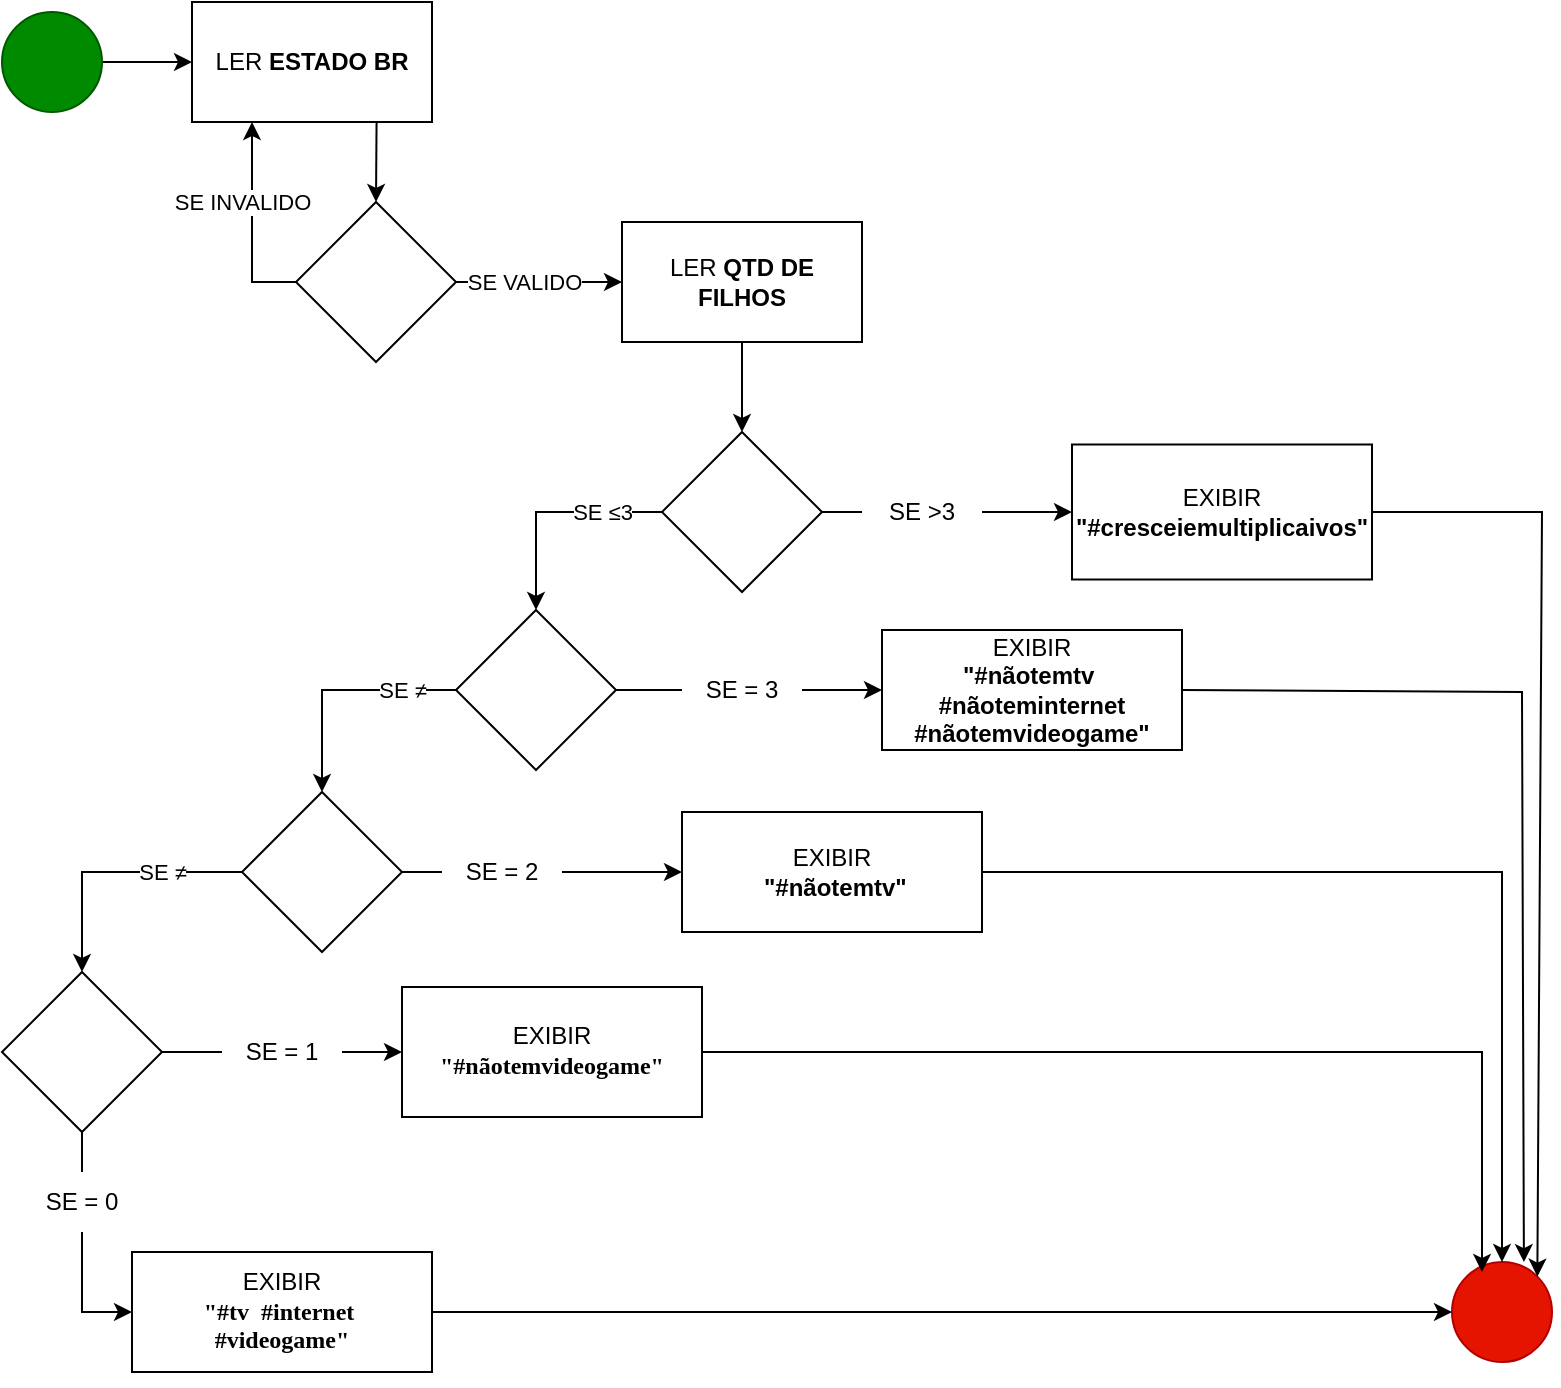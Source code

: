 <mxfile version="20.8.10" type="device"><diagram id="aOp1kwpCJ5VMkTuXcpii" name="Página-4"><mxGraphModel dx="1340" dy="926" grid="1" gridSize="10" guides="1" tooltips="1" connect="1" arrows="1" fold="1" page="1" pageScale="1" pageWidth="827" pageHeight="1169" math="0" shadow="0"><root><mxCell id="0"/><mxCell id="1" parent="0"/><mxCell id="W1lLju0NHp2uwzg1KlBd-1" value="" style="edgeStyle=orthogonalEdgeStyle;rounded=0;orthogonalLoop=1;jettySize=auto;html=1;entryX=0;entryY=0.5;entryDx=0;entryDy=0;" parent="1" source="W1lLju0NHp2uwzg1KlBd-2" target="W1lLju0NHp2uwzg1KlBd-4" edge="1"><mxGeometry relative="1" as="geometry"/></mxCell><mxCell id="W1lLju0NHp2uwzg1KlBd-2" value="" style="ellipse;whiteSpace=wrap;html=1;aspect=fixed;fillColor=#008a00;fontColor=#ffffff;strokeColor=#005700;" parent="1" vertex="1"><mxGeometry x="30" y="30" width="50" height="50" as="geometry"/></mxCell><mxCell id="W1lLju0NHp2uwzg1KlBd-4" value="LER &lt;b&gt;ESTADO BR&lt;/b&gt;" style="whiteSpace=wrap;html=1;" parent="1" vertex="1"><mxGeometry x="125" y="25" width="120" height="60" as="geometry"/></mxCell><mxCell id="KAAMho-G6BPWG69MoXAO-26" value="" style="edgeStyle=orthogonalEdgeStyle;rounded=0;orthogonalLoop=1;jettySize=auto;html=1;" parent="1" source="W1lLju0NHp2uwzg1KlBd-6" target="W1lLju0NHp2uwzg1KlBd-10" edge="1"><mxGeometry relative="1" as="geometry"/></mxCell><mxCell id="W1lLju0NHp2uwzg1KlBd-6" value="LER &lt;b&gt;QTD DE FILHOS&lt;/b&gt;" style="whiteSpace=wrap;html=1;" parent="1" vertex="1"><mxGeometry x="340" y="135" width="120" height="60" as="geometry"/></mxCell><mxCell id="W1lLju0NHp2uwzg1KlBd-7" value="" style="edgeStyle=orthogonalEdgeStyle;rounded=0;orthogonalLoop=1;jettySize=auto;html=1;startArrow=none;" parent="1" source="KAAMho-G6BPWG69MoXAO-7" target="W1lLju0NHp2uwzg1KlBd-11" edge="1"><mxGeometry relative="1" as="geometry"/></mxCell><mxCell id="Vm3rhkE-adi7L-yLFxAo-2" value="" style="edgeStyle=orthogonalEdgeStyle;rounded=0;orthogonalLoop=1;jettySize=auto;html=1;entryX=0.5;entryY=0;entryDx=0;entryDy=0;" parent="1" source="W1lLju0NHp2uwzg1KlBd-10" target="Vm3rhkE-adi7L-yLFxAo-1" edge="1"><mxGeometry relative="1" as="geometry"/></mxCell><mxCell id="hO1bGhXgv3uFEgp6rxSy-6" value="SE ≤3" style="edgeLabel;html=1;align=center;verticalAlign=middle;resizable=0;points=[];" parent="Vm3rhkE-adi7L-yLFxAo-2" vertex="1" connectable="0"><mxGeometry x="-0.116" y="-1" relative="1" as="geometry"><mxPoint x="19" y="1" as="offset"/></mxGeometry></mxCell><mxCell id="W1lLju0NHp2uwzg1KlBd-10" value="" style="rhombus;whiteSpace=wrap;html=1;" parent="1" vertex="1"><mxGeometry x="360" y="240" width="80" height="80" as="geometry"/></mxCell><mxCell id="W1lLju0NHp2uwzg1KlBd-11" value="EXIBIR&lt;br&gt;&lt;b&gt;&quot;#cresceiemultiplicaivos&quot;&lt;/b&gt;" style="whiteSpace=wrap;html=1;" parent="1" vertex="1"><mxGeometry x="565" y="246.25" width="150" height="67.5" as="geometry"/></mxCell><mxCell id="W1lLju0NHp2uwzg1KlBd-15" value="EXIBIR&lt;br&gt;&lt;b&gt;&quot;#nãotemtv&amp;nbsp; #nãoteminternet #nãotemvideogame&quot;&lt;/b&gt;" style="whiteSpace=wrap;html=1;" parent="1" vertex="1"><mxGeometry x="470" y="339" width="150" height="60" as="geometry"/></mxCell><mxCell id="W1lLju0NHp2uwzg1KlBd-16" value="EXIBIR&lt;br&gt;&lt;b&gt;&amp;nbsp;&quot;#nãotemtv&quot;&lt;/b&gt;" style="whiteSpace=wrap;html=1;" parent="1" vertex="1"><mxGeometry x="370" y="430" width="150" height="60" as="geometry"/></mxCell><mxCell id="W1lLju0NHp2uwzg1KlBd-17" value="&lt;br&gt;EXIBIR&lt;br&gt;&lt;p style=&quot;box-sizing: border-box; font-family: &amp;quot;Exo 2&amp;quot;, Barlow; margin-top: 0px; margin-bottom: 1rem;&quot;&gt;&lt;b&gt;&quot;#nãotemvideogame&quot;&lt;/b&gt;&lt;br&gt;&lt;/p&gt;" style="whiteSpace=wrap;html=1;align=center;" parent="1" vertex="1"><mxGeometry x="230" y="517.5" width="150" height="65" as="geometry"/></mxCell><mxCell id="W1lLju0NHp2uwzg1KlBd-20" value="" style="ellipse;whiteSpace=wrap;html=1;aspect=fixed;fillColor=#e51400;fontColor=#ffffff;strokeColor=#B20000;" parent="1" vertex="1"><mxGeometry x="755" y="655" width="50" height="50" as="geometry"/></mxCell><mxCell id="KAAMho-G6BPWG69MoXAO-9" value="&lt;br&gt;EXIBIR&lt;br&gt;&lt;p style=&quot;box-sizing: border-box; font-family: &amp;quot;Exo 2&amp;quot;, Barlow; margin-top: 0px; margin-bottom: 1rem;&quot;&gt;&lt;b&gt;&quot;#tv&amp;nbsp; #internet&amp;nbsp; #videogame&quot;&lt;/b&gt;&lt;br&gt;&lt;/p&gt;" style="whiteSpace=wrap;html=1;align=center;" parent="1" vertex="1"><mxGeometry x="95" y="650" width="150" height="60" as="geometry"/></mxCell><mxCell id="Vm3rhkE-adi7L-yLFxAo-6" value="" style="edgeStyle=orthogonalEdgeStyle;rounded=0;orthogonalLoop=1;jettySize=auto;html=1;startArrow=none;" parent="1" source="KAAMho-G6BPWG69MoXAO-4" target="W1lLju0NHp2uwzg1KlBd-15" edge="1"><mxGeometry relative="1" as="geometry"/></mxCell><mxCell id="Vm3rhkE-adi7L-yLFxAo-10" value="" style="edgeStyle=orthogonalEdgeStyle;rounded=0;orthogonalLoop=1;jettySize=auto;html=1;entryX=0.5;entryY=0;entryDx=0;entryDy=0;" parent="1" source="Vm3rhkE-adi7L-yLFxAo-1" target="Vm3rhkE-adi7L-yLFxAo-9" edge="1"><mxGeometry relative="1" as="geometry"/></mxCell><mxCell id="hO1bGhXgv3uFEgp6rxSy-2" value="SE&amp;nbsp;≠" style="edgeLabel;html=1;align=center;verticalAlign=middle;resizable=0;points=[];" parent="Vm3rhkE-adi7L-yLFxAo-10" vertex="1" connectable="0"><mxGeometry x="-0.274" y="-1" relative="1" as="geometry"><mxPoint x="16" y="1" as="offset"/></mxGeometry></mxCell><mxCell id="Vm3rhkE-adi7L-yLFxAo-1" value="" style="rhombus;whiteSpace=wrap;html=1;" parent="1" vertex="1"><mxGeometry x="257" y="329" width="80" height="80" as="geometry"/></mxCell><mxCell id="Vm3rhkE-adi7L-yLFxAo-7" value="" style="edgeStyle=orthogonalEdgeStyle;rounded=0;orthogonalLoop=1;jettySize=auto;html=1;endArrow=none;" parent="1" source="Vm3rhkE-adi7L-yLFxAo-1" target="KAAMho-G6BPWG69MoXAO-4" edge="1"><mxGeometry relative="1" as="geometry"><mxPoint x="337" y="369" as="sourcePoint"/><mxPoint x="414" y="369" as="targetPoint"/></mxGeometry></mxCell><mxCell id="KAAMho-G6BPWG69MoXAO-4" value="SE = 3" style="text;strokeColor=none;align=center;fillColor=none;html=1;verticalAlign=middle;whiteSpace=wrap;rounded=0;" parent="1" vertex="1"><mxGeometry x="370" y="354" width="60" height="30" as="geometry"/></mxCell><mxCell id="Vm3rhkE-adi7L-yLFxAo-8" value="" style="edgeStyle=orthogonalEdgeStyle;rounded=0;orthogonalLoop=1;jettySize=auto;html=1;endArrow=none;" parent="1" source="W1lLju0NHp2uwzg1KlBd-10" target="KAAMho-G6BPWG69MoXAO-7" edge="1"><mxGeometry relative="1" as="geometry"><mxPoint x="440" y="280" as="sourcePoint"/><mxPoint x="565" y="280.1" as="targetPoint"/></mxGeometry></mxCell><mxCell id="KAAMho-G6BPWG69MoXAO-7" value="SE &amp;gt;3" style="text;strokeColor=none;align=center;fillColor=none;html=1;verticalAlign=middle;whiteSpace=wrap;rounded=0;" parent="1" vertex="1"><mxGeometry x="460" y="265" width="60" height="30" as="geometry"/></mxCell><mxCell id="Vm3rhkE-adi7L-yLFxAo-14" value="" style="edgeStyle=orthogonalEdgeStyle;rounded=0;orthogonalLoop=1;jettySize=auto;html=1;startArrow=none;" parent="1" source="KAAMho-G6BPWG69MoXAO-5" target="W1lLju0NHp2uwzg1KlBd-16" edge="1"><mxGeometry relative="1" as="geometry"/></mxCell><mxCell id="Vm3rhkE-adi7L-yLFxAo-17" value="" style="edgeStyle=orthogonalEdgeStyle;rounded=0;orthogonalLoop=1;jettySize=auto;html=1;entryX=0.5;entryY=0;entryDx=0;entryDy=0;" parent="1" source="Vm3rhkE-adi7L-yLFxAo-9" target="Vm3rhkE-adi7L-yLFxAo-16" edge="1"><mxGeometry relative="1" as="geometry"/></mxCell><mxCell id="hO1bGhXgv3uFEgp6rxSy-5" value="SE&amp;nbsp;≠" style="edgeLabel;html=1;align=center;verticalAlign=middle;resizable=0;points=[];" parent="Vm3rhkE-adi7L-yLFxAo-17" vertex="1" connectable="0"><mxGeometry x="0.069" y="1" relative="1" as="geometry"><mxPoint x="29" y="-1" as="offset"/></mxGeometry></mxCell><mxCell id="Vm3rhkE-adi7L-yLFxAo-9" value="" style="rhombus;whiteSpace=wrap;html=1;" parent="1" vertex="1"><mxGeometry x="150" y="420" width="80" height="80" as="geometry"/></mxCell><mxCell id="Vm3rhkE-adi7L-yLFxAo-15" value="" style="edgeStyle=orthogonalEdgeStyle;rounded=0;orthogonalLoop=1;jettySize=auto;html=1;endArrow=none;" parent="1" source="Vm3rhkE-adi7L-yLFxAo-9" target="KAAMho-G6BPWG69MoXAO-5" edge="1"><mxGeometry relative="1" as="geometry"><mxPoint x="230" y="460" as="sourcePoint"/><mxPoint x="325" y="460" as="targetPoint"/></mxGeometry></mxCell><mxCell id="KAAMho-G6BPWG69MoXAO-5" value="SE = 2" style="text;strokeColor=none;align=center;fillColor=none;html=1;verticalAlign=middle;whiteSpace=wrap;rounded=0;" parent="1" vertex="1"><mxGeometry x="250" y="445" width="60" height="30" as="geometry"/></mxCell><mxCell id="Vm3rhkE-adi7L-yLFxAo-18" value="" style="edgeStyle=orthogonalEdgeStyle;rounded=0;orthogonalLoop=1;jettySize=auto;html=1;startArrow=none;" parent="1" source="KAAMho-G6BPWG69MoXAO-6" target="W1lLju0NHp2uwzg1KlBd-17" edge="1"><mxGeometry relative="1" as="geometry"/></mxCell><mxCell id="Vm3rhkE-adi7L-yLFxAo-23" value="" style="edgeStyle=orthogonalEdgeStyle;rounded=0;orthogonalLoop=1;jettySize=auto;html=1;entryX=0;entryY=0.5;entryDx=0;entryDy=0;startArrow=none;" parent="1" source="KAAMho-G6BPWG69MoXAO-11" target="KAAMho-G6BPWG69MoXAO-9" edge="1"><mxGeometry relative="1" as="geometry"/></mxCell><mxCell id="Vm3rhkE-adi7L-yLFxAo-16" value="" style="rhombus;whiteSpace=wrap;html=1;" parent="1" vertex="1"><mxGeometry x="30" y="510" width="80" height="80" as="geometry"/></mxCell><mxCell id="Vm3rhkE-adi7L-yLFxAo-19" value="" style="edgeStyle=orthogonalEdgeStyle;rounded=0;orthogonalLoop=1;jettySize=auto;html=1;endArrow=none;" parent="1" source="Vm3rhkE-adi7L-yLFxAo-16" target="KAAMho-G6BPWG69MoXAO-6" edge="1"><mxGeometry relative="1" as="geometry"><mxPoint x="110" y="550" as="sourcePoint"/><mxPoint x="230" y="550" as="targetPoint"/></mxGeometry></mxCell><mxCell id="KAAMho-G6BPWG69MoXAO-6" value="SE = 1" style="text;strokeColor=none;align=center;fillColor=none;html=1;verticalAlign=middle;whiteSpace=wrap;rounded=0;" parent="1" vertex="1"><mxGeometry x="140" y="535" width="60" height="30" as="geometry"/></mxCell><mxCell id="Vm3rhkE-adi7L-yLFxAo-25" value="" style="edgeStyle=orthogonalEdgeStyle;rounded=0;orthogonalLoop=1;jettySize=auto;html=1;entryX=0.5;entryY=0;entryDx=0;entryDy=0;endArrow=none;" parent="1" source="Vm3rhkE-adi7L-yLFxAo-16" target="KAAMho-G6BPWG69MoXAO-11" edge="1"><mxGeometry relative="1" as="geometry"><mxPoint x="70" y="590" as="sourcePoint"/><mxPoint x="95" y="740" as="targetPoint"/></mxGeometry></mxCell><mxCell id="KAAMho-G6BPWG69MoXAO-11" value="SE = 0" style="text;strokeColor=none;align=center;fillColor=none;html=1;verticalAlign=middle;whiteSpace=wrap;rounded=0;" parent="1" vertex="1"><mxGeometry x="40" y="610" width="60" height="30" as="geometry"/></mxCell><mxCell id="Vm3rhkE-adi7L-yLFxAo-26" value="" style="endArrow=classic;html=1;rounded=0;exitX=1;exitY=0.5;exitDx=0;exitDy=0;entryX=1;entryY=0;entryDx=0;entryDy=0;" parent="1" source="W1lLju0NHp2uwzg1KlBd-11" target="W1lLju0NHp2uwzg1KlBd-20" edge="1"><mxGeometry width="50" height="50" relative="1" as="geometry"><mxPoint x="390" y="460" as="sourcePoint"/><mxPoint x="440" y="410" as="targetPoint"/><Array as="points"><mxPoint x="800" y="280"/></Array></mxGeometry></mxCell><mxCell id="Vm3rhkE-adi7L-yLFxAo-27" value="" style="endArrow=classic;html=1;rounded=0;exitX=1;exitY=0.5;exitDx=0;exitDy=0;entryX=0.719;entryY=0.001;entryDx=0;entryDy=0;entryPerimeter=0;" parent="1" source="W1lLju0NHp2uwzg1KlBd-15" target="W1lLju0NHp2uwzg1KlBd-20" edge="1"><mxGeometry width="50" height="50" relative="1" as="geometry"><mxPoint x="390" y="460" as="sourcePoint"/><mxPoint x="790" y="630" as="targetPoint"/><Array as="points"><mxPoint x="790" y="370"/></Array></mxGeometry></mxCell><mxCell id="Vm3rhkE-adi7L-yLFxAo-28" value="" style="endArrow=classic;html=1;rounded=0;exitX=1;exitY=0.5;exitDx=0;exitDy=0;entryX=0.5;entryY=0;entryDx=0;entryDy=0;" parent="1" source="W1lLju0NHp2uwzg1KlBd-16" target="W1lLju0NHp2uwzg1KlBd-20" edge="1"><mxGeometry width="50" height="50" relative="1" as="geometry"><mxPoint x="390" y="460" as="sourcePoint"/><mxPoint x="440" y="410" as="targetPoint"/><Array as="points"><mxPoint x="780" y="460"/></Array></mxGeometry></mxCell><mxCell id="Vm3rhkE-adi7L-yLFxAo-29" value="" style="endArrow=classic;html=1;rounded=0;exitX=1;exitY=0.5;exitDx=0;exitDy=0;" parent="1" source="W1lLju0NHp2uwzg1KlBd-17" edge="1"><mxGeometry width="50" height="50" relative="1" as="geometry"><mxPoint x="390" y="460" as="sourcePoint"/><mxPoint x="770" y="660" as="targetPoint"/><Array as="points"><mxPoint x="770" y="550"/></Array></mxGeometry></mxCell><mxCell id="Vm3rhkE-adi7L-yLFxAo-30" value="" style="endArrow=classic;html=1;rounded=0;exitX=1;exitY=0.5;exitDx=0;exitDy=0;entryX=0;entryY=0.5;entryDx=0;entryDy=0;" parent="1" source="KAAMho-G6BPWG69MoXAO-9" target="W1lLju0NHp2uwzg1KlBd-20" edge="1"><mxGeometry width="50" height="50" relative="1" as="geometry"><mxPoint x="390" y="460" as="sourcePoint"/><mxPoint x="610" y="680" as="targetPoint"/></mxGeometry></mxCell><mxCell id="pZenomHCr5e5Sqk0bUYA-5" value="" style="edgeStyle=orthogonalEdgeStyle;rounded=0;orthogonalLoop=1;jettySize=auto;html=1;" edge="1" parent="1" source="pZenomHCr5e5Sqk0bUYA-1" target="W1lLju0NHp2uwzg1KlBd-6"><mxGeometry relative="1" as="geometry"/></mxCell><mxCell id="pZenomHCr5e5Sqk0bUYA-8" value="SE VALIDO" style="edgeLabel;html=1;align=center;verticalAlign=middle;resizable=0;points=[];" vertex="1" connectable="0" parent="pZenomHCr5e5Sqk0bUYA-5"><mxGeometry x="-0.652" y="1" relative="1" as="geometry"><mxPoint x="19" y="1" as="offset"/></mxGeometry></mxCell><mxCell id="pZenomHCr5e5Sqk0bUYA-1" value="" style="rhombus;whiteSpace=wrap;html=1;" vertex="1" parent="1"><mxGeometry x="177" y="125" width="80" height="80" as="geometry"/></mxCell><mxCell id="pZenomHCr5e5Sqk0bUYA-6" value="" style="endArrow=classic;html=1;rounded=0;exitX=0;exitY=0.5;exitDx=0;exitDy=0;entryX=0.25;entryY=1;entryDx=0;entryDy=0;" edge="1" parent="1" source="pZenomHCr5e5Sqk0bUYA-1" target="W1lLju0NHp2uwzg1KlBd-4"><mxGeometry width="50" height="50" relative="1" as="geometry"><mxPoint x="270" y="210" as="sourcePoint"/><mxPoint x="320" y="160" as="targetPoint"/><Array as="points"><mxPoint x="155" y="165"/></Array></mxGeometry></mxCell><mxCell id="pZenomHCr5e5Sqk0bUYA-9" value="SE INVALIDO" style="edgeLabel;html=1;align=center;verticalAlign=middle;resizable=0;points=[];" vertex="1" connectable="0" parent="pZenomHCr5e5Sqk0bUYA-6"><mxGeometry x="-0.095" relative="1" as="geometry"><mxPoint x="-5" y="-16" as="offset"/></mxGeometry></mxCell><mxCell id="pZenomHCr5e5Sqk0bUYA-7" value="" style="endArrow=classic;html=1;rounded=0;exitX=0.769;exitY=0.999;exitDx=0;exitDy=0;entryX=0.5;entryY=0;entryDx=0;entryDy=0;exitPerimeter=0;" edge="1" parent="1" source="W1lLju0NHp2uwzg1KlBd-4" target="pZenomHCr5e5Sqk0bUYA-1"><mxGeometry width="50" height="50" relative="1" as="geometry"><mxPoint x="270" y="210" as="sourcePoint"/><mxPoint x="320" y="160" as="targetPoint"/></mxGeometry></mxCell></root></mxGraphModel></diagram></mxfile>